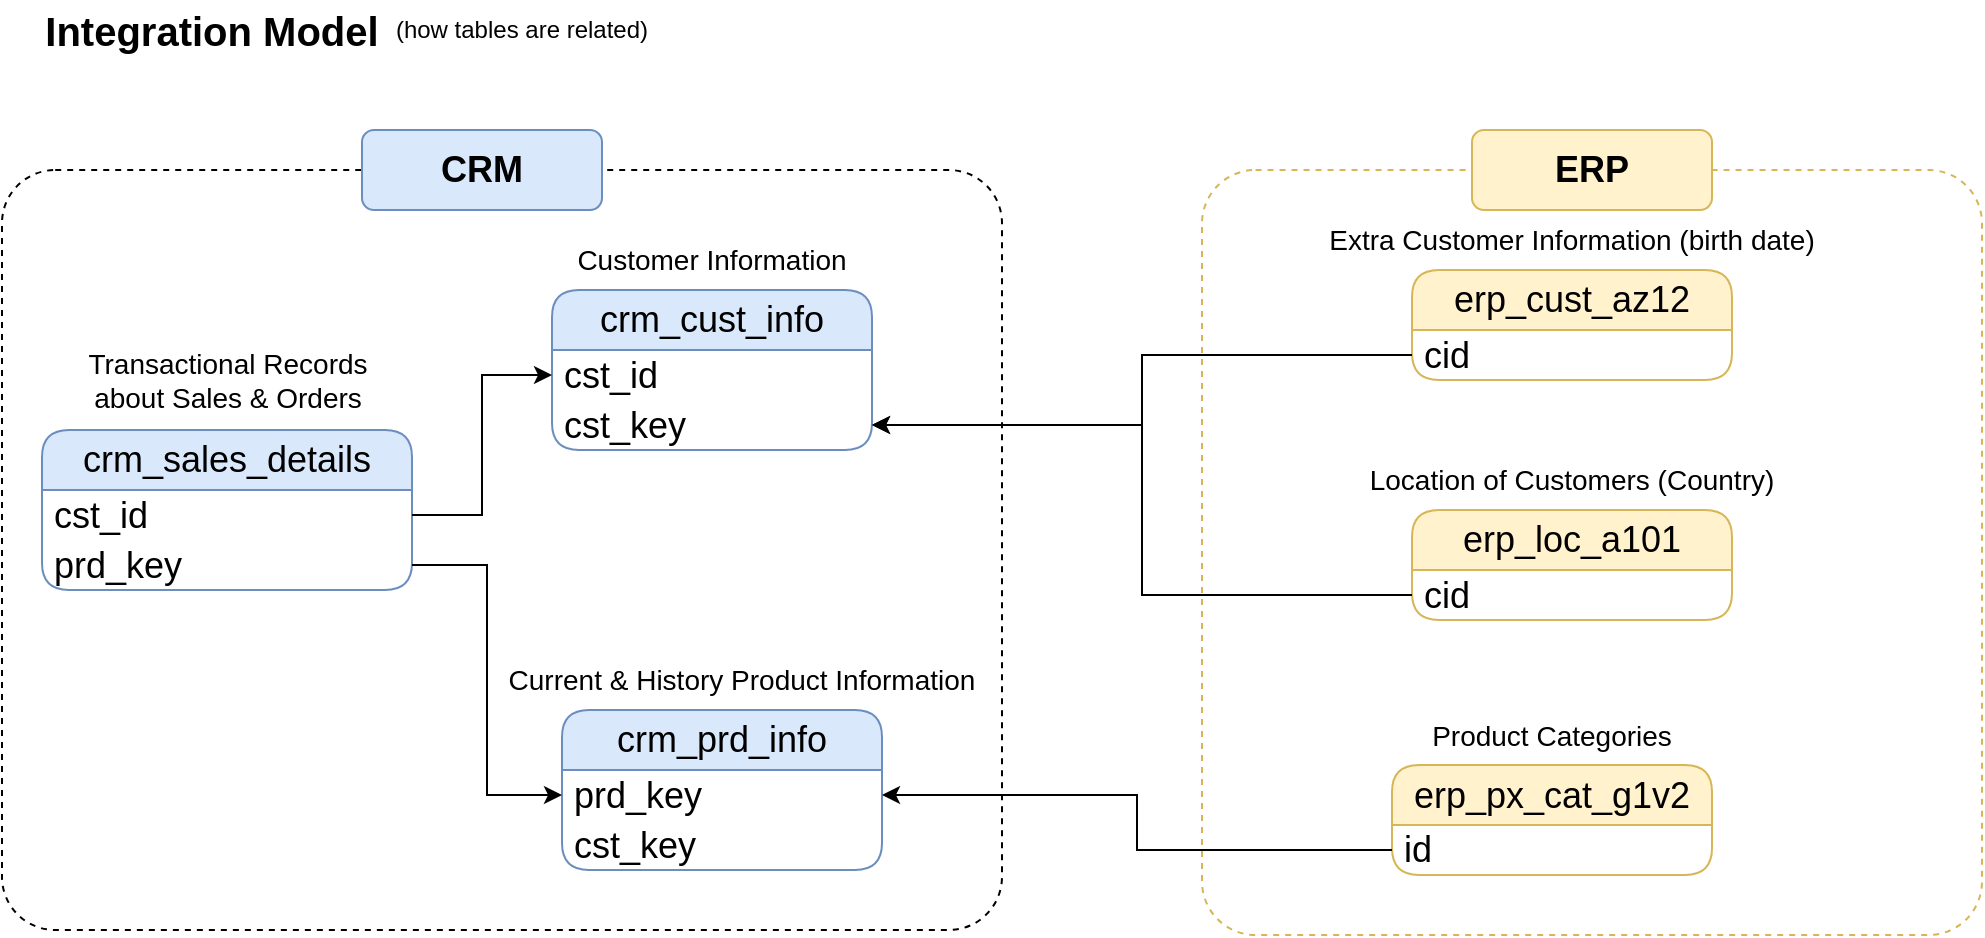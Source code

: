 <mxfile version="28.0.9">
  <diagram name="Page-1" id="6nfz8c_6jjo6OjKBl44j">
    <mxGraphModel dx="1166" dy="682" grid="1" gridSize="10" guides="1" tooltips="1" connect="1" arrows="1" fold="1" page="1" pageScale="1" pageWidth="850" pageHeight="1100" math="0" shadow="0">
      <root>
        <mxCell id="0" />
        <mxCell id="1" parent="0" />
        <mxCell id="g1UYE4MBqfW0X2hkzpsW-1" value="&lt;b&gt;&lt;font style=&quot;font-size: 20px;&quot;&gt;Integration Model&lt;/font&gt;&lt;/b&gt;" style="text;html=1;align=center;verticalAlign=middle;whiteSpace=wrap;rounded=0;" vertex="1" parent="1">
          <mxGeometry x="40" y="15" width="170" height="30" as="geometry" />
        </mxCell>
        <mxCell id="g1UYE4MBqfW0X2hkzpsW-2" value="(how tables are related)" style="text;html=1;align=center;verticalAlign=middle;whiteSpace=wrap;rounded=0;" vertex="1" parent="1">
          <mxGeometry x="210" y="20" width="140" height="20" as="geometry" />
        </mxCell>
        <mxCell id="g1UYE4MBqfW0X2hkzpsW-3" value="crm_cust_info" style="swimlane;fontStyle=0;childLayout=stackLayout;horizontal=1;startSize=30;horizontalStack=0;resizeParent=1;resizeParentMax=0;resizeLast=0;collapsible=1;marginBottom=0;whiteSpace=wrap;html=1;rounded=1;fillColor=#dae8fc;strokeColor=#6c8ebf;fontSize=18;" vertex="1" parent="1">
          <mxGeometry x="295" y="160" width="160" height="80" as="geometry" />
        </mxCell>
        <mxCell id="g1UYE4MBqfW0X2hkzpsW-4" value="cst_id" style="text;strokeColor=none;fillColor=none;align=left;verticalAlign=middle;spacingLeft=4;spacingRight=4;overflow=hidden;points=[[0,0.5],[1,0.5]];portConstraint=eastwest;rotatable=0;whiteSpace=wrap;html=1;fontSize=18;" vertex="1" parent="g1UYE4MBqfW0X2hkzpsW-3">
          <mxGeometry y="30" width="160" height="25" as="geometry" />
        </mxCell>
        <mxCell id="g1UYE4MBqfW0X2hkzpsW-31" value="cst_key" style="text;strokeColor=none;fillColor=none;align=left;verticalAlign=middle;spacingLeft=4;spacingRight=4;overflow=hidden;points=[[0,0.5],[1,0.5]];portConstraint=eastwest;rotatable=0;whiteSpace=wrap;html=1;fontSize=18;" vertex="1" parent="g1UYE4MBqfW0X2hkzpsW-3">
          <mxGeometry y="55" width="160" height="25" as="geometry" />
        </mxCell>
        <mxCell id="g1UYE4MBqfW0X2hkzpsW-7" value="&lt;font style=&quot;font-size: 14px;&quot;&gt;Customer Information&lt;/font&gt;" style="text;html=1;align=center;verticalAlign=middle;whiteSpace=wrap;rounded=0;" vertex="1" parent="1">
          <mxGeometry x="290" y="130" width="170" height="30" as="geometry" />
        </mxCell>
        <mxCell id="g1UYE4MBqfW0X2hkzpsW-8" value="crm_prd_info" style="swimlane;fontStyle=0;childLayout=stackLayout;horizontal=1;startSize=30;horizontalStack=0;resizeParent=1;resizeParentMax=0;resizeLast=0;collapsible=1;marginBottom=0;whiteSpace=wrap;html=1;rounded=1;fillColor=#dae8fc;strokeColor=#6c8ebf;fontSize=18;" vertex="1" parent="1">
          <mxGeometry x="300" y="370" width="160" height="80" as="geometry" />
        </mxCell>
        <mxCell id="g1UYE4MBqfW0X2hkzpsW-9" value="prd_key" style="text;strokeColor=none;fillColor=none;align=left;verticalAlign=middle;spacingLeft=4;spacingRight=4;overflow=hidden;points=[[0,0.5],[1,0.5]];portConstraint=eastwest;rotatable=0;whiteSpace=wrap;html=1;fontSize=18;" vertex="1" parent="g1UYE4MBqfW0X2hkzpsW-8">
          <mxGeometry y="30" width="160" height="25" as="geometry" />
        </mxCell>
        <mxCell id="g1UYE4MBqfW0X2hkzpsW-21" value="cst_key" style="text;strokeColor=none;fillColor=none;align=left;verticalAlign=middle;spacingLeft=4;spacingRight=4;overflow=hidden;points=[[0,0.5],[1,0.5]];portConstraint=eastwest;rotatable=0;whiteSpace=wrap;html=1;fontSize=18;" vertex="1" parent="g1UYE4MBqfW0X2hkzpsW-8">
          <mxGeometry y="55" width="160" height="25" as="geometry" />
        </mxCell>
        <mxCell id="g1UYE4MBqfW0X2hkzpsW-10" value="&lt;font style=&quot;font-size: 14px;&quot;&gt;Current &amp;amp; History Product Information&lt;/font&gt;" style="text;html=1;align=center;verticalAlign=middle;whiteSpace=wrap;rounded=0;" vertex="1" parent="1">
          <mxGeometry x="270" y="340" width="240" height="30" as="geometry" />
        </mxCell>
        <mxCell id="g1UYE4MBqfW0X2hkzpsW-11" value="crm_sales_details" style="swimlane;fontStyle=0;childLayout=stackLayout;horizontal=1;startSize=30;horizontalStack=0;resizeParent=1;resizeParentMax=0;resizeLast=0;collapsible=1;marginBottom=0;whiteSpace=wrap;html=1;rounded=1;fillColor=#dae8fc;strokeColor=#6c8ebf;fontSize=18;" vertex="1" parent="1">
          <mxGeometry x="40" y="230" width="185" height="80" as="geometry" />
        </mxCell>
        <mxCell id="g1UYE4MBqfW0X2hkzpsW-12" value="&lt;div&gt;cst_id&lt;/div&gt;" style="text;strokeColor=none;fillColor=none;align=left;verticalAlign=middle;spacingLeft=4;spacingRight=4;overflow=hidden;points=[[0,0.5],[1,0.5]];portConstraint=eastwest;rotatable=0;whiteSpace=wrap;html=1;fontSize=18;" vertex="1" parent="g1UYE4MBqfW0X2hkzpsW-11">
          <mxGeometry y="30" width="185" height="25" as="geometry" />
        </mxCell>
        <mxCell id="g1UYE4MBqfW0X2hkzpsW-15" value="prd_key" style="text;strokeColor=none;fillColor=none;align=left;verticalAlign=middle;spacingLeft=4;spacingRight=4;overflow=hidden;points=[[0,0.5],[1,0.5]];portConstraint=eastwest;rotatable=0;whiteSpace=wrap;html=1;fontSize=18;" vertex="1" parent="g1UYE4MBqfW0X2hkzpsW-11">
          <mxGeometry y="55" width="185" height="25" as="geometry" />
        </mxCell>
        <mxCell id="g1UYE4MBqfW0X2hkzpsW-13" value="&lt;font style=&quot;font-size: 14px;&quot;&gt;Transactional Records about Sales &amp;amp; Orders&lt;/font&gt;" style="text;html=1;align=center;verticalAlign=middle;whiteSpace=wrap;rounded=0;" vertex="1" parent="1">
          <mxGeometry x="47.5" y="190" width="170" height="30" as="geometry" />
        </mxCell>
        <mxCell id="g1UYE4MBqfW0X2hkzpsW-16" style="edgeStyle=orthogonalEdgeStyle;rounded=0;orthogonalLoop=1;jettySize=auto;html=1;entryX=0;entryY=0.5;entryDx=0;entryDy=0;" edge="1" parent="1" source="g1UYE4MBqfW0X2hkzpsW-12" target="g1UYE4MBqfW0X2hkzpsW-4">
          <mxGeometry relative="1" as="geometry" />
        </mxCell>
        <mxCell id="g1UYE4MBqfW0X2hkzpsW-17" style="edgeStyle=orthogonalEdgeStyle;rounded=0;orthogonalLoop=1;jettySize=auto;html=1;" edge="1" parent="1" source="g1UYE4MBqfW0X2hkzpsW-15" target="g1UYE4MBqfW0X2hkzpsW-9">
          <mxGeometry relative="1" as="geometry" />
        </mxCell>
        <mxCell id="g1UYE4MBqfW0X2hkzpsW-18" value="erp_cust_az12" style="swimlane;fontStyle=0;childLayout=stackLayout;horizontal=1;startSize=30;horizontalStack=0;resizeParent=1;resizeParentMax=0;resizeLast=0;collapsible=1;marginBottom=0;whiteSpace=wrap;html=1;rounded=1;fillColor=#fff2cc;strokeColor=#d6b656;fontSize=18;" vertex="1" parent="1">
          <mxGeometry x="725" y="150" width="160" height="55" as="geometry" />
        </mxCell>
        <mxCell id="g1UYE4MBqfW0X2hkzpsW-19" value="cid" style="text;strokeColor=none;fillColor=none;align=left;verticalAlign=middle;spacingLeft=4;spacingRight=4;overflow=hidden;points=[[0,0.5],[1,0.5]];portConstraint=eastwest;rotatable=0;whiteSpace=wrap;html=1;fontSize=18;" vertex="1" parent="g1UYE4MBqfW0X2hkzpsW-18">
          <mxGeometry y="30" width="160" height="25" as="geometry" />
        </mxCell>
        <mxCell id="g1UYE4MBqfW0X2hkzpsW-20" value="&lt;font style=&quot;font-size: 14px;&quot;&gt;Extra Customer Information (birth date)&lt;/font&gt;" style="text;html=1;align=center;verticalAlign=middle;whiteSpace=wrap;rounded=0;fillColor=none;strokeColor=none;" vertex="1" parent="1">
          <mxGeometry x="680" y="120" width="250" height="30" as="geometry" />
        </mxCell>
        <mxCell id="g1UYE4MBqfW0X2hkzpsW-23" value="erp_loc_a101" style="swimlane;fontStyle=0;childLayout=stackLayout;horizontal=1;startSize=30;horizontalStack=0;resizeParent=1;resizeParentMax=0;resizeLast=0;collapsible=1;marginBottom=0;whiteSpace=wrap;html=1;rounded=1;fillColor=#fff2cc;strokeColor=#d6b656;fontSize=18;" vertex="1" parent="1">
          <mxGeometry x="725" y="270" width="160" height="55" as="geometry" />
        </mxCell>
        <mxCell id="g1UYE4MBqfW0X2hkzpsW-24" value="cid" style="text;strokeColor=none;fillColor=none;align=left;verticalAlign=middle;spacingLeft=4;spacingRight=4;overflow=hidden;points=[[0,0.5],[1,0.5]];portConstraint=eastwest;rotatable=0;whiteSpace=wrap;html=1;fontSize=18;" vertex="1" parent="g1UYE4MBqfW0X2hkzpsW-23">
          <mxGeometry y="30" width="160" height="25" as="geometry" />
        </mxCell>
        <mxCell id="g1UYE4MBqfW0X2hkzpsW-25" value="&lt;font style=&quot;font-size: 14px;&quot;&gt;Location of Customers (Country)&lt;/font&gt;" style="text;html=1;align=center;verticalAlign=middle;whiteSpace=wrap;rounded=0;fillColor=none;strokeColor=none;" vertex="1" parent="1">
          <mxGeometry x="700" y="240" width="210" height="30" as="geometry" />
        </mxCell>
        <mxCell id="g1UYE4MBqfW0X2hkzpsW-27" value="erp_px_cat_g1v2" style="swimlane;fontStyle=0;childLayout=stackLayout;horizontal=1;startSize=30;horizontalStack=0;resizeParent=1;resizeParentMax=0;resizeLast=0;collapsible=1;marginBottom=0;whiteSpace=wrap;html=1;rounded=1;fillColor=#fff2cc;strokeColor=#d6b656;fontSize=18;" vertex="1" parent="1">
          <mxGeometry x="715" y="397.5" width="160" height="55" as="geometry" />
        </mxCell>
        <mxCell id="g1UYE4MBqfW0X2hkzpsW-28" value="id" style="text;strokeColor=none;fillColor=none;align=left;verticalAlign=middle;spacingLeft=4;spacingRight=4;overflow=hidden;points=[[0,0.5],[1,0.5]];portConstraint=eastwest;rotatable=0;whiteSpace=wrap;html=1;fontSize=18;" vertex="1" parent="g1UYE4MBqfW0X2hkzpsW-27">
          <mxGeometry y="30" width="160" height="25" as="geometry" />
        </mxCell>
        <mxCell id="g1UYE4MBqfW0X2hkzpsW-29" value="&lt;font style=&quot;font-size: 14px;&quot;&gt;Product Categories&lt;/font&gt;" style="text;html=1;align=center;verticalAlign=middle;whiteSpace=wrap;rounded=0;fillColor=none;strokeColor=none;" vertex="1" parent="1">
          <mxGeometry x="710" y="367.5" width="170" height="30" as="geometry" />
        </mxCell>
        <mxCell id="g1UYE4MBqfW0X2hkzpsW-30" style="edgeStyle=orthogonalEdgeStyle;rounded=0;orthogonalLoop=1;jettySize=auto;html=1;entryX=1;entryY=0.5;entryDx=0;entryDy=0;" edge="1" parent="1" source="g1UYE4MBqfW0X2hkzpsW-28" target="g1UYE4MBqfW0X2hkzpsW-9">
          <mxGeometry relative="1" as="geometry" />
        </mxCell>
        <mxCell id="g1UYE4MBqfW0X2hkzpsW-32" style="edgeStyle=orthogonalEdgeStyle;rounded=0;orthogonalLoop=1;jettySize=auto;html=1;entryX=1;entryY=0.5;entryDx=0;entryDy=0;" edge="1" parent="1" source="g1UYE4MBqfW0X2hkzpsW-19" target="g1UYE4MBqfW0X2hkzpsW-31">
          <mxGeometry relative="1" as="geometry" />
        </mxCell>
        <mxCell id="g1UYE4MBqfW0X2hkzpsW-33" style="edgeStyle=orthogonalEdgeStyle;rounded=0;orthogonalLoop=1;jettySize=auto;html=1;entryX=1;entryY=0.5;entryDx=0;entryDy=0;" edge="1" parent="1" source="g1UYE4MBqfW0X2hkzpsW-24" target="g1UYE4MBqfW0X2hkzpsW-31">
          <mxGeometry relative="1" as="geometry" />
        </mxCell>
        <mxCell id="g1UYE4MBqfW0X2hkzpsW-34" value="" style="rounded=1;whiteSpace=wrap;html=1;arcSize=7;fillColor=none;dashed=1;" vertex="1" parent="1">
          <mxGeometry x="20" y="100" width="500" height="380" as="geometry" />
        </mxCell>
        <mxCell id="g1UYE4MBqfW0X2hkzpsW-35" value="&lt;b&gt;&lt;font style=&quot;font-size: 18px;&quot;&gt;CRM&lt;/font&gt;&lt;/b&gt;" style="rounded=1;whiteSpace=wrap;html=1;fillColor=#dae8fc;strokeColor=#6c8ebf;" vertex="1" parent="1">
          <mxGeometry x="200" y="80" width="120" height="40" as="geometry" />
        </mxCell>
        <mxCell id="g1UYE4MBqfW0X2hkzpsW-36" value="" style="rounded=1;whiteSpace=wrap;html=1;arcSize=7;fillColor=none;dashed=1;strokeColor=#d6b656;" vertex="1" parent="1">
          <mxGeometry x="620" y="100" width="390" height="382.5" as="geometry" />
        </mxCell>
        <mxCell id="g1UYE4MBqfW0X2hkzpsW-37" value="&lt;font style=&quot;font-size: 18px;&quot;&gt;&lt;b&gt;ERP&lt;/b&gt;&lt;/font&gt;" style="rounded=1;whiteSpace=wrap;html=1;fillColor=#fff2cc;strokeColor=#d6b656;" vertex="1" parent="1">
          <mxGeometry x="755" y="80" width="120" height="40" as="geometry" />
        </mxCell>
      </root>
    </mxGraphModel>
  </diagram>
</mxfile>
